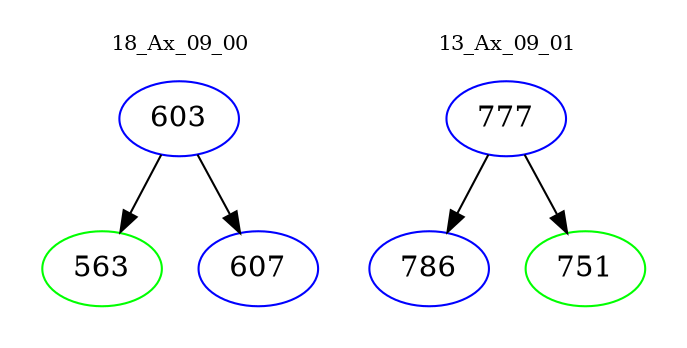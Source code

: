 digraph{
subgraph cluster_0 {
color = white
label = "18_Ax_09_00";
fontsize=10;
T0_603 [label="603", color="blue"]
T0_603 -> T0_563 [color="black"]
T0_563 [label="563", color="green"]
T0_603 -> T0_607 [color="black"]
T0_607 [label="607", color="blue"]
}
subgraph cluster_1 {
color = white
label = "13_Ax_09_01";
fontsize=10;
T1_777 [label="777", color="blue"]
T1_777 -> T1_786 [color="black"]
T1_786 [label="786", color="blue"]
T1_777 -> T1_751 [color="black"]
T1_751 [label="751", color="green"]
}
}
